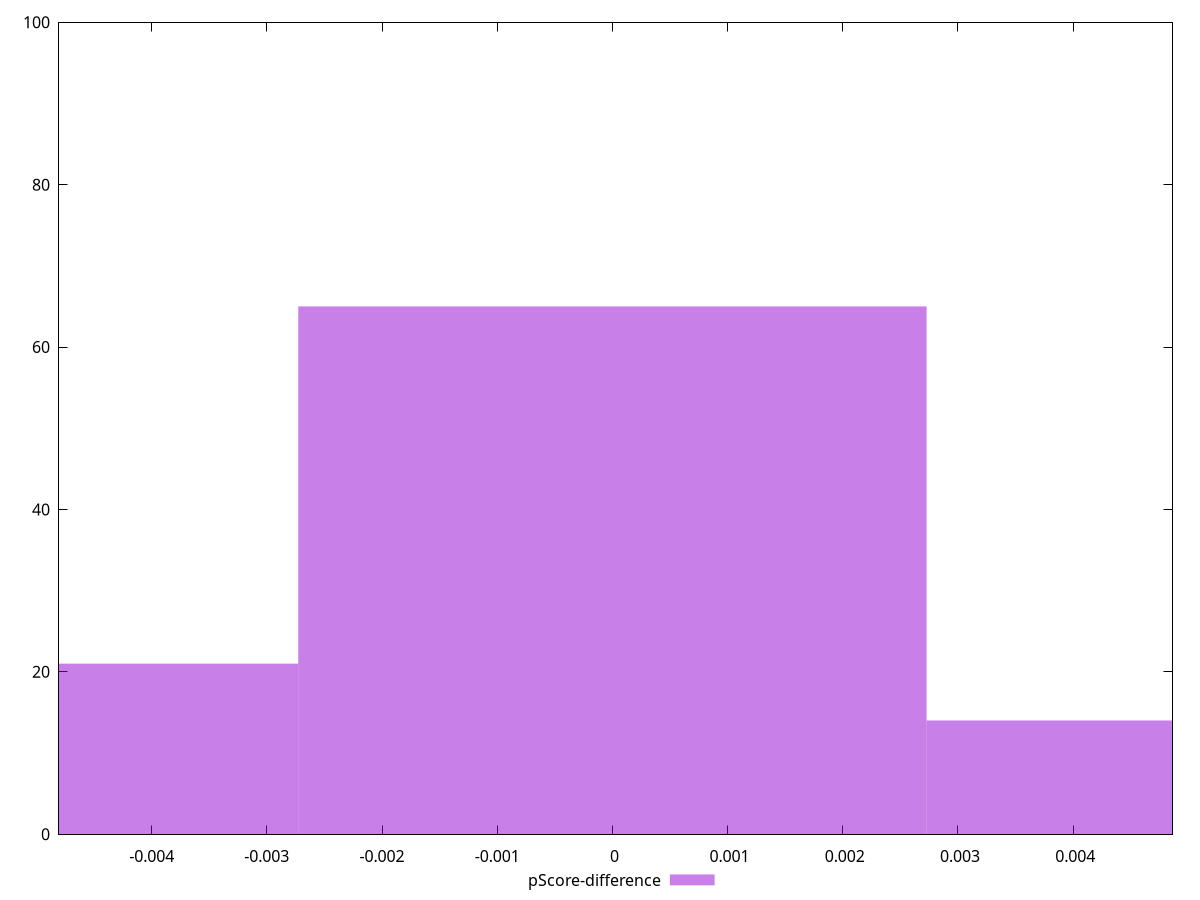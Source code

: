 reset

$pScoreDifference <<EOF
0 65
-0.0054545049047394125 21
0.0054545049047394125 14
EOF

set key outside below
set boxwidth 0.0054545049047394125
set xrange [-0.0048044444444445:0.004862222222222212]
set yrange [0:100]
set trange [0:100]
set style fill transparent solid 0.5 noborder
set terminal svg size 640, 490 enhanced background rgb 'white'
set output "report_00015_2021-02-09T16-11-33.973Z/uses-rel-preconnect/samples/pages+cached/pScore-difference/histogram.svg"

plot $pScoreDifference title "pScore-difference" with boxes

reset
